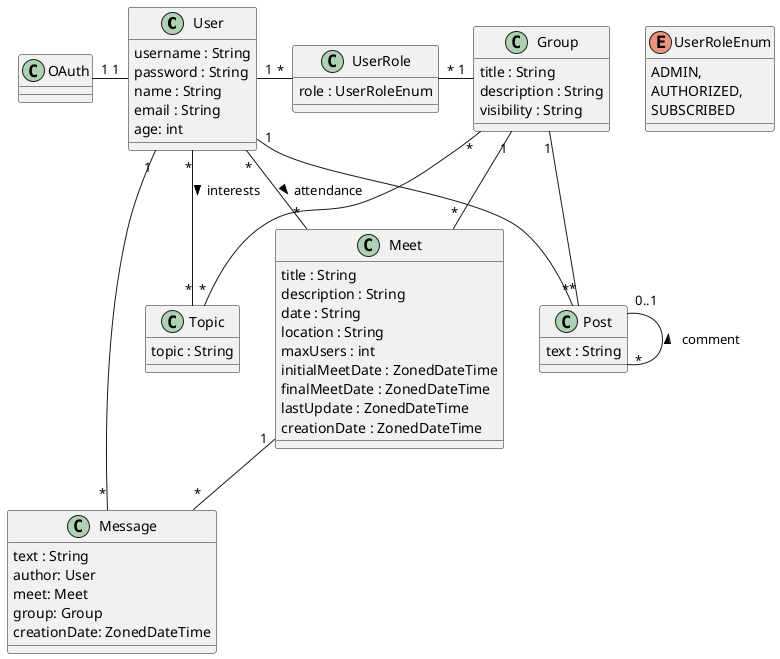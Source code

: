 @startuml

class User {
  username : String
  password : String
  name : String
  email : String
  age: int

}
class OAuth{
}
class Group {
    title : String
    description : String
    visibility : String
}

class Topic {
     topic : String
}

enum UserRoleEnum {
    ADMIN,
    AUTHORIZED,
    SUBSCRIBED
}

class UserRole {
     role : UserRoleEnum
}

class Post {
     text : String
}

class Meet {
    title : String
    description : String
    date : String
    location : String
    maxUsers : int
    initialMeetDate : ZonedDateTime
    finalMeetDate : ZonedDateTime
    lastUpdate : ZonedDateTime
    creationDate : ZonedDateTime
}

class Message {
     text : String
     author: User
     meet: Meet
     group: Group
     creationDate: ZonedDateTime
}

User "1" --right-- "*" Message
Meet "1" -- "*" Message
Group "*" --right-- "*" Topic
Group "1" --left-- "*" UserRole
User "1" --right-- "*" UserRole
User "1" --left-- "1" OAuth
Post "0..1" --right-- "*" Post : comment <
User "*" -- "*" Topic : interests >
User "1" --right-- "*" Post
Group "1" -- "*" Post
Group "1" -- "*" Meet
User "*" --right-- "*" Meet : attendance >

@enduml
